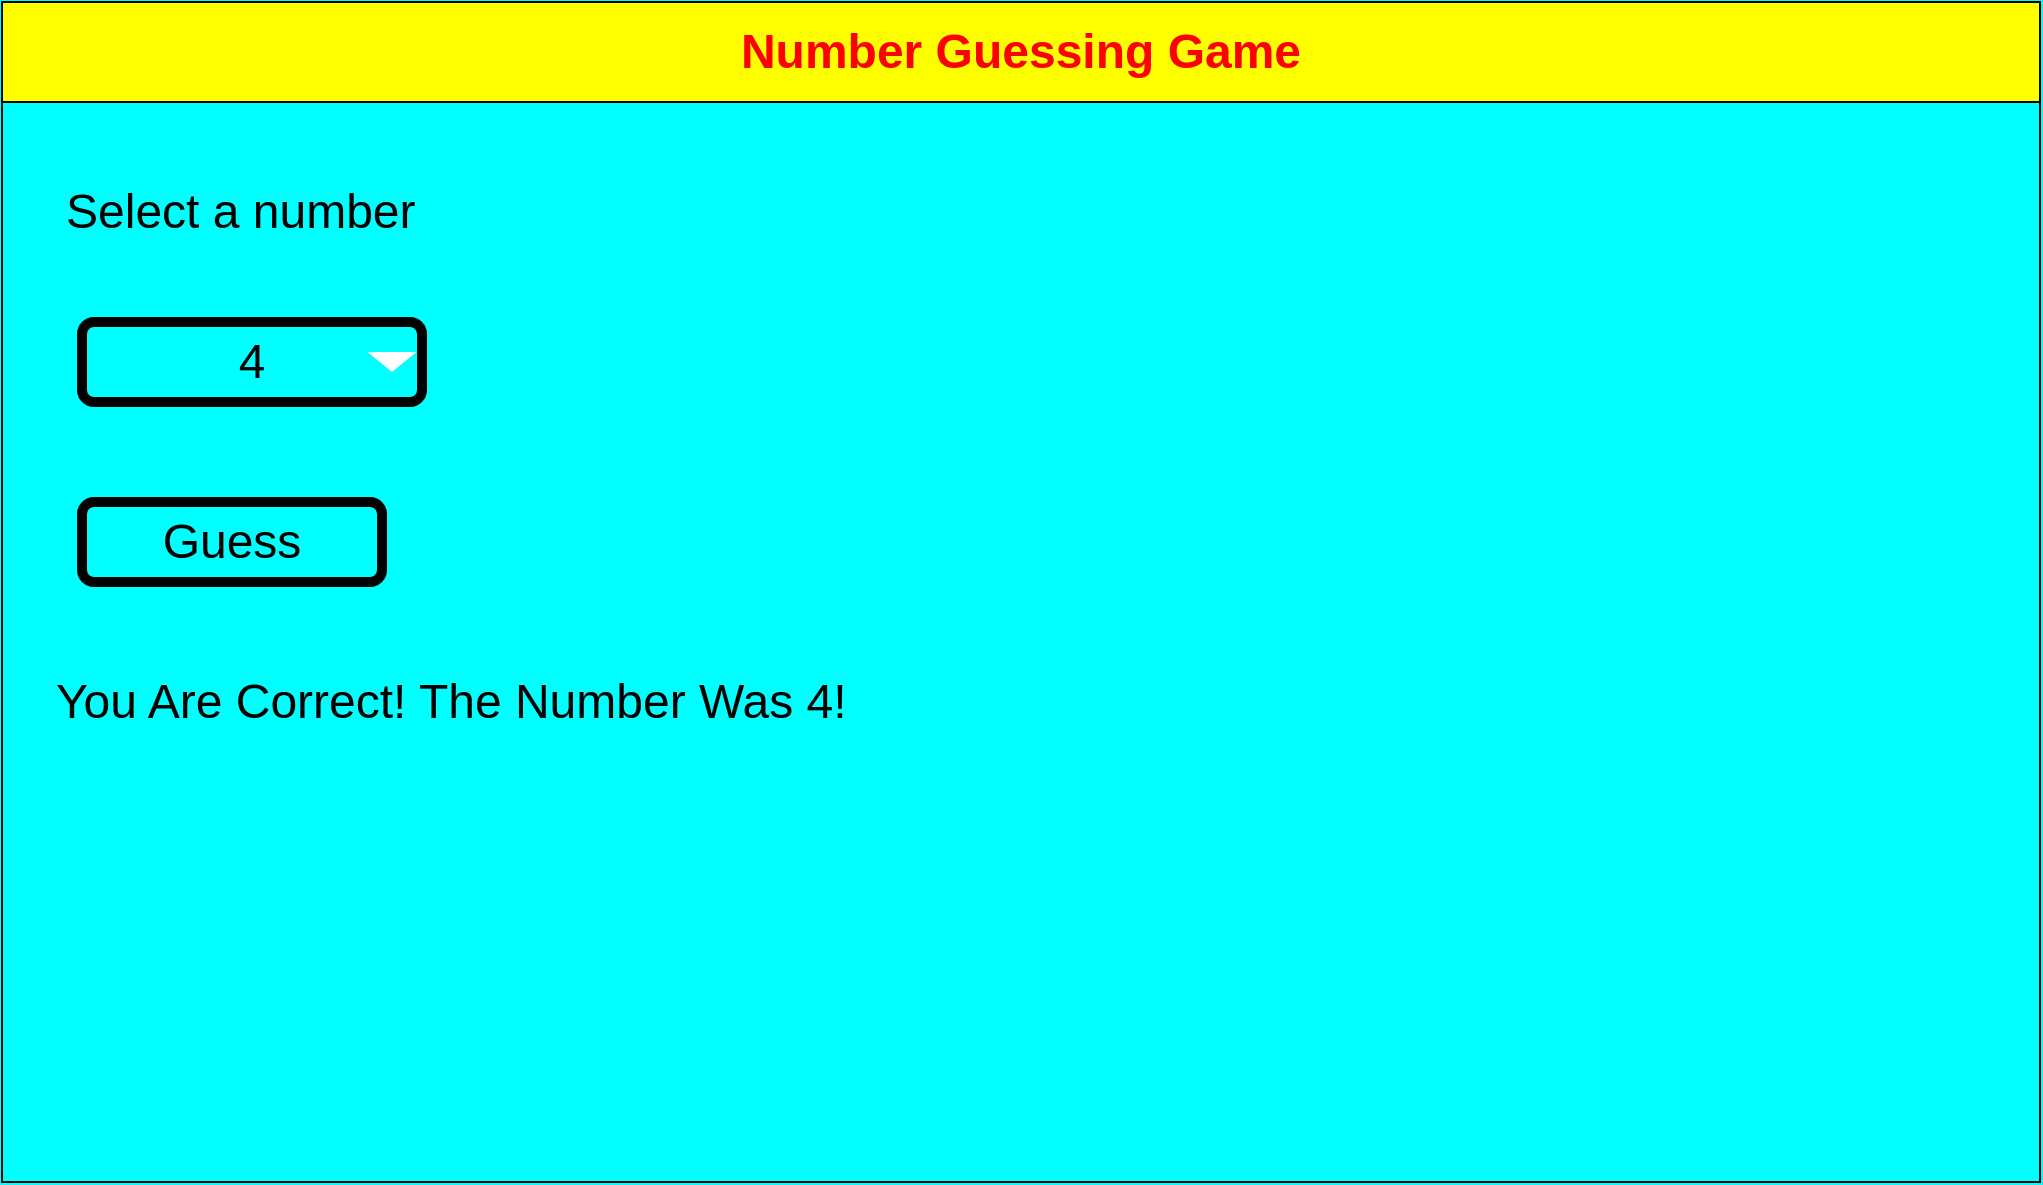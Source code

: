 <mxfile>
    <diagram id="HIP3nbAZw_EuaXWnEj3U" name="Page-1">
        <mxGraphModel dx="606" dy="563" grid="1" gridSize="10" guides="1" tooltips="1" connect="1" arrows="1" fold="1" page="1" pageScale="1" pageWidth="850" pageHeight="1100" background="#00ffff" math="0" shadow="0">
            <root>
                <mxCell id="0"/>
                <mxCell id="1" parent="0"/>
                <mxCell id="7" value="&lt;font color=&quot;#ff0000&quot; style=&quot;font-size: 24px;&quot;&gt;Number Guessing Game&lt;/font&gt;" style="swimlane;whiteSpace=wrap;html=1;startSize=50;fillColor=#ffff00;" parent="1" vertex="1">
                    <mxGeometry x="40" y="40" width="1019" height="590" as="geometry"/>
                </mxCell>
                <mxCell id="8" value="Select a number" style="text;html=1;align=left;verticalAlign=middle;resizable=0;points=[];autosize=1;strokeColor=none;fillColor=none;fontSize=24;fontColor=#000000;" parent="7" vertex="1">
                    <mxGeometry x="30" y="85" width="200" height="40" as="geometry"/>
                </mxCell>
                <mxCell id="12" value="4" style="rounded=1;whiteSpace=wrap;html=1;fontFamily=Helvetica;fontSize=24;fontColor=#000000;fillColor=none;strokeWidth=5;strokeColor=#000000;" parent="7" vertex="1">
                    <mxGeometry x="40" y="160" width="170" height="40" as="geometry"/>
                </mxCell>
                <mxCell id="13" value="Guess" style="rounded=1;whiteSpace=wrap;html=1;fontFamily=Helvetica;fontSize=24;fontColor=#000000;fillColor=none;strokeWidth=5;strokeColor=#000000;" parent="7" vertex="1">
                    <mxGeometry x="40" y="250" width="150" height="40" as="geometry"/>
                </mxCell>
                <mxCell id="16" value="" style="triangle;whiteSpace=wrap;html=1;rotation=90;strokeColor=none;" parent="7" vertex="1">
                    <mxGeometry x="190" y="167.75" width="10" height="24.5" as="geometry"/>
                </mxCell>
                <mxCell id="31" value="You Are Correct! The Number Was 4!" style="text;html=1;align=left;verticalAlign=middle;resizable=0;points=[];autosize=1;strokeColor=none;fillColor=none;fontSize=24;fontColor=#000000;" parent="7" vertex="1">
                    <mxGeometry x="25" y="330" width="420" height="40" as="geometry"/>
                </mxCell>
            </root>
        </mxGraphModel>
    </diagram>
</mxfile>
